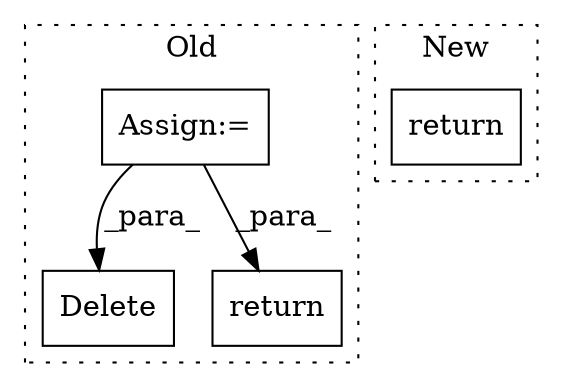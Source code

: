 digraph G {
subgraph cluster0 {
1 [label="Delete" a="101" s="4200" l="16" shape="box"];
3 [label="Assign:=" a="68" s="3661" l="3" shape="box"];
4 [label="return" a="93" s="4221" l="7" shape="box"];
label = "Old";
style="dotted";
}
subgraph cluster1 {
2 [label="return" a="93" s="3662" l="7" shape="box"];
label = "New";
style="dotted";
}
3 -> 4 [label="_para_"];
3 -> 1 [label="_para_"];
}